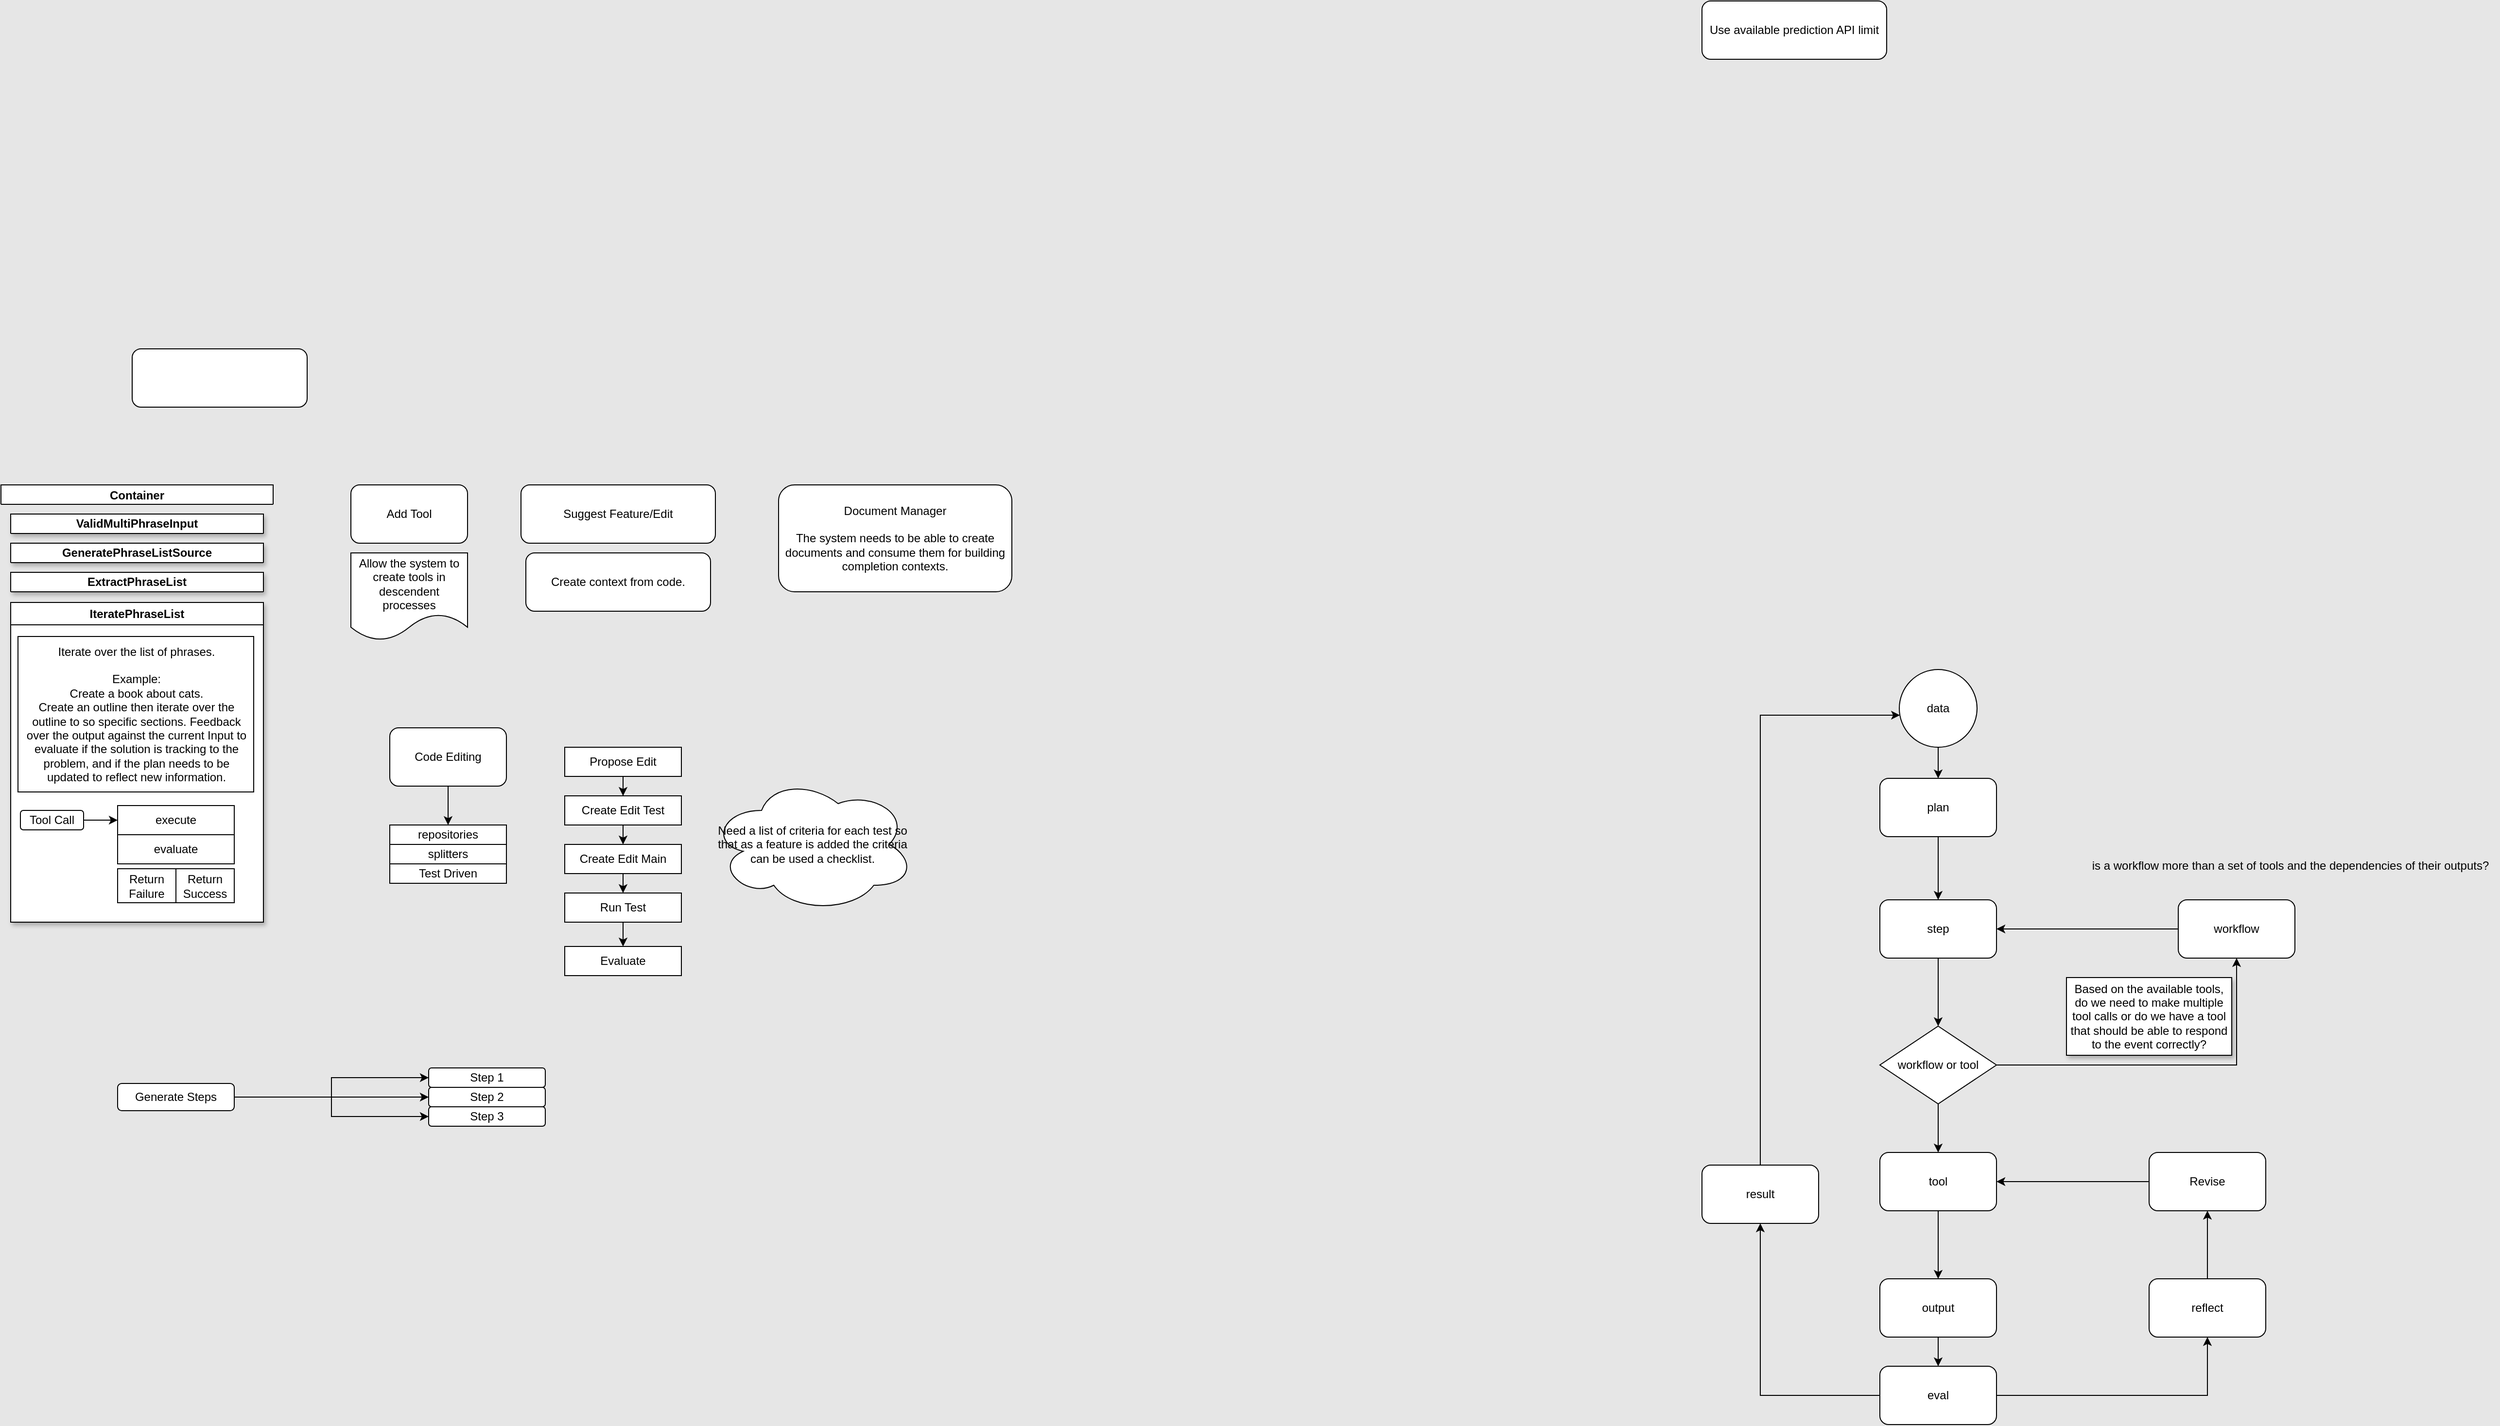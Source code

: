 <mxfile version="26.2.14">
  <diagram name="Page-1" id="hSJv2u5-FxoKJNzQkAV-">
    <mxGraphModel dx="1330" dy="1611" grid="1" gridSize="10" guides="1" tooltips="1" connect="1" arrows="1" fold="1" page="1" pageScale="1" pageWidth="850" pageHeight="1100" background="#E6E6E6" math="0" shadow="0">
      <root>
        <mxCell id="0" />
        <mxCell id="1" parent="0" />
        <mxCell id="GETbyj5P_YYwZANEKlcK-13" value="" style="edgeStyle=orthogonalEdgeStyle;rounded=0;orthogonalLoop=1;jettySize=auto;html=1;exitX=1;exitY=0.5;exitDx=0;exitDy=0;entryX=0;entryY=0.5;entryDx=0;entryDy=0;" parent="1" source="GETbyj5P_YYwZANEKlcK-50" target="GETbyj5P_YYwZANEKlcK-12" edge="1">
          <mxGeometry relative="1" as="geometry" />
        </mxCell>
        <mxCell id="GETbyj5P_YYwZANEKlcK-16" style="edgeStyle=orthogonalEdgeStyle;rounded=0;orthogonalLoop=1;jettySize=auto;html=1;exitX=1;exitY=0.5;exitDx=0;exitDy=0;entryX=0;entryY=0.5;entryDx=0;entryDy=0;" parent="1" source="GETbyj5P_YYwZANEKlcK-50" target="GETbyj5P_YYwZANEKlcK-14" edge="1">
          <mxGeometry relative="1" as="geometry" />
        </mxCell>
        <mxCell id="GETbyj5P_YYwZANEKlcK-17" style="edgeStyle=orthogonalEdgeStyle;rounded=0;orthogonalLoop=1;jettySize=auto;html=1;exitX=1;exitY=0.5;exitDx=0;exitDy=0;entryX=0;entryY=0.5;entryDx=0;entryDy=0;" parent="1" source="GETbyj5P_YYwZANEKlcK-50" target="GETbyj5P_YYwZANEKlcK-15" edge="1">
          <mxGeometry relative="1" as="geometry" />
        </mxCell>
        <mxCell id="GETbyj5P_YYwZANEKlcK-12" value="Step 1&lt;span style=&quot;color: rgba(0, 0, 0, 0); font-family: monospace; font-size: 0px; text-align: start; text-wrap-mode: nowrap;&quot;&gt;%3CmxGraphModel%3E%3Croot%3E%3CmxCell%20id%3D%220%22%2F%3E%3CmxCell%20id%3D%221%22%20parent%3D%220%22%2F%3E%3CmxCell%20id%3D%222%22%20value%3D%22Phase%202%22%20style%3D%22rounded%3D1%3BwhiteSpace%3Dwrap%3Bhtml%3D1%3B%22%20vertex%3D%221%22%20parent%3D%221%22%3E%3CmxGeometry%20x%3D%22680%22%20y%3D%22110%22%20width%3D%22120%22%20height%3D%2260%22%20as%3D%22geometry%22%2F%3E%3C%2FmxCell%3E%3C%2Froot%3E%3C%2FmxGraphModel%3E&lt;/span&gt;" style="rounded=1;whiteSpace=wrap;html=1;" parent="1" vertex="1">
          <mxGeometry x="550" y="170" width="120" height="20" as="geometry" />
        </mxCell>
        <mxCell id="GETbyj5P_YYwZANEKlcK-14" value="Step 2&lt;span style=&quot;color: rgba(0, 0, 0, 0); font-family: monospace; font-size: 0px; text-align: start; text-wrap-mode: nowrap;&quot;&gt;%3CmxGraphModel%3E%3Croot%3E%3CmxCell%20id%3D%220%22%2F%3E%3CmxCell%20id%3D%221%22%20parent%3D%220%22%2F%3E%3CmxCell%20id%3D%222%22%20value%3D%22Step%201%26lt%3Bspan%20style%3D%26quot%3Bcolor%3A%20rgba(0%2C%200%2C%200%2C%200)%3B%20font-family%3A%20monospace%3B%20font-size%3A%200px%3B%20text-align%3A%20start%3B%20text-wrap-mode%3A%20nowrap%3B%26quot%3B%26gt%3B%253CmxGraphModel%253E%253Croot%253E%253CmxCell%2520id%253D%25220%2522%252F%253E%253CmxCell%2520id%253D%25221%2522%2520parent%253D%25220%2522%252F%253E%253CmxCell%2520id%253D%25222%2522%2520value%253D%2522Phase%25202%2522%2520style%253D%2522rounded%253D1%253BwhiteSpace%253Dwrap%253Bhtml%253D1%253B%2522%2520vertex%253D%25221%2522%2520parent%253D%25221%2522%253E%253CmxGeometry%2520x%253D%2522680%2522%2520y%253D%2522110%2522%2520width%253D%2522120%2522%2520height%253D%252260%2522%2520as%253D%2522geometry%2522%252F%253E%253C%252FmxCell%253E%253C%252Froot%253E%253C%252FmxGraphModel%253E%26lt%3B%2Fspan%26gt%3B%22%20style%3D%22rounded%3D1%3BwhiteSpace%3Dwrap%3Bhtml%3D1%3B%22%20vertex%3D%221%22%20parent%3D%221%22%3E%3CmxGeometry%20x%3D%22880%22%20y%3D%2240%22%20width%3D%22120%22%20height%3D%2260%22%20as%3D%22geometry%22%2F%3E%3C%2FmxCell%3E%3C%2Froot%3E%3C%2FmxGraphModel%3E&lt;/span&gt;" style="rounded=1;whiteSpace=wrap;html=1;" parent="1" vertex="1">
          <mxGeometry x="550" y="190" width="120" height="20" as="geometry" />
        </mxCell>
        <mxCell id="GETbyj5P_YYwZANEKlcK-15" value="Step 3" style="rounded=1;whiteSpace=wrap;html=1;" parent="1" vertex="1">
          <mxGeometry x="550" y="210" width="120" height="20" as="geometry" />
        </mxCell>
        <mxCell id="GETbyj5P_YYwZANEKlcK-50" value="Generate Steps" style="rounded=1;whiteSpace=wrap;html=1;" parent="1" vertex="1">
          <mxGeometry x="230" y="186" width="120" height="28" as="geometry" />
        </mxCell>
        <mxCell id="cMDd89x_xVnOQtX1BIiP-1" value="Create context from code." style="rounded=1;whiteSpace=wrap;html=1;" parent="1" vertex="1">
          <mxGeometry x="650" y="-360" width="190" height="60" as="geometry" />
        </mxCell>
        <mxCell id="cMDd89x_xVnOQtX1BIiP-2" value="Suggest Feature/Edit" style="rounded=1;whiteSpace=wrap;html=1;" parent="1" vertex="1">
          <mxGeometry x="645" y="-430" width="200" height="60" as="geometry" />
        </mxCell>
        <mxCell id="cMDd89x_xVnOQtX1BIiP-3" value="Use available prediction API limit" style="rounded=1;whiteSpace=wrap;html=1;" parent="1" vertex="1">
          <mxGeometry x="1860" y="-928" width="190" height="60" as="geometry" />
        </mxCell>
        <mxCell id="xY59ZEsb-rLchHEWTIaU-1" value="Document Manager&lt;div&gt;&lt;br&gt;The system needs to be able to create documents and consume them for building completion contexts.&lt;/div&gt;" style="rounded=1;whiteSpace=wrap;html=1;" parent="1" vertex="1">
          <mxGeometry x="910" y="-430" width="240" height="110" as="geometry" />
        </mxCell>
        <mxCell id="xY59ZEsb-rLchHEWTIaU-2" value="&amp;nbsp;" style="rounded=1;whiteSpace=wrap;html=1;" parent="1" vertex="1">
          <mxGeometry x="245" y="-570" width="180" height="60" as="geometry" />
        </mxCell>
        <mxCell id="4o9Aga6gmgFH_9fT-B03-1" value="Code Editing" style="rounded=1;whiteSpace=wrap;html=1;" parent="1" vertex="1">
          <mxGeometry x="510" y="-180" width="120" height="60" as="geometry" />
        </mxCell>
        <mxCell id="4o9Aga6gmgFH_9fT-B03-2" value="repositories" style="whiteSpace=wrap;html=1;" parent="1" vertex="1">
          <mxGeometry x="510" y="-80" width="120" height="20" as="geometry" />
        </mxCell>
        <mxCell id="4o9Aga6gmgFH_9fT-B03-3" style="edgeStyle=orthogonalEdgeStyle;rounded=0;orthogonalLoop=1;jettySize=auto;html=1;exitX=0.5;exitY=1;exitDx=0;exitDy=0;" parent="1" source="4o9Aga6gmgFH_9fT-B03-1" target="4o9Aga6gmgFH_9fT-B03-2" edge="1">
          <mxGeometry relative="1" as="geometry" />
        </mxCell>
        <mxCell id="4o9Aga6gmgFH_9fT-B03-4" value="splitters" style="whiteSpace=wrap;html=1;" parent="1" vertex="1">
          <mxGeometry x="510" y="-60" width="120" height="20" as="geometry" />
        </mxCell>
        <mxCell id="4o9Aga6gmgFH_9fT-B03-5" value="Test Driven" style="whiteSpace=wrap;html=1;" parent="1" vertex="1">
          <mxGeometry x="510" y="-40" width="120" height="20" as="geometry" />
        </mxCell>
        <mxCell id="4o9Aga6gmgFH_9fT-B03-9" value="" style="edgeStyle=orthogonalEdgeStyle;rounded=0;orthogonalLoop=1;jettySize=auto;html=1;" parent="1" source="4o9Aga6gmgFH_9fT-B03-7" target="4o9Aga6gmgFH_9fT-B03-8" edge="1">
          <mxGeometry relative="1" as="geometry" />
        </mxCell>
        <mxCell id="4o9Aga6gmgFH_9fT-B03-7" value="Propose Edit" style="whiteSpace=wrap;html=1;" parent="1" vertex="1">
          <mxGeometry x="690" y="-160" width="120" height="30" as="geometry" />
        </mxCell>
        <mxCell id="4o9Aga6gmgFH_9fT-B03-13" style="edgeStyle=orthogonalEdgeStyle;rounded=0;orthogonalLoop=1;jettySize=auto;html=1;exitX=0.5;exitY=1;exitDx=0;exitDy=0;entryX=0.5;entryY=0;entryDx=0;entryDy=0;" parent="1" source="4o9Aga6gmgFH_9fT-B03-8" target="4o9Aga6gmgFH_9fT-B03-10" edge="1">
          <mxGeometry relative="1" as="geometry" />
        </mxCell>
        <mxCell id="4o9Aga6gmgFH_9fT-B03-8" value="Create Edit Test" style="whiteSpace=wrap;html=1;" parent="1" vertex="1">
          <mxGeometry x="690" y="-110" width="120" height="30" as="geometry" />
        </mxCell>
        <mxCell id="4o9Aga6gmgFH_9fT-B03-15" style="edgeStyle=orthogonalEdgeStyle;rounded=0;orthogonalLoop=1;jettySize=auto;html=1;exitX=0.5;exitY=1;exitDx=0;exitDy=0;entryX=0.5;entryY=0;entryDx=0;entryDy=0;" parent="1" source="4o9Aga6gmgFH_9fT-B03-10" target="4o9Aga6gmgFH_9fT-B03-14" edge="1">
          <mxGeometry relative="1" as="geometry" />
        </mxCell>
        <mxCell id="4o9Aga6gmgFH_9fT-B03-10" value="Create Edit Main" style="whiteSpace=wrap;html=1;" parent="1" vertex="1">
          <mxGeometry x="690" y="-60" width="120" height="30" as="geometry" />
        </mxCell>
        <mxCell id="4o9Aga6gmgFH_9fT-B03-17" style="edgeStyle=orthogonalEdgeStyle;rounded=0;orthogonalLoop=1;jettySize=auto;html=1;exitX=0.5;exitY=1;exitDx=0;exitDy=0;entryX=0.5;entryY=0;entryDx=0;entryDy=0;" parent="1" source="4o9Aga6gmgFH_9fT-B03-14" target="4o9Aga6gmgFH_9fT-B03-16" edge="1">
          <mxGeometry relative="1" as="geometry" />
        </mxCell>
        <mxCell id="4o9Aga6gmgFH_9fT-B03-14" value="Run Test" style="whiteSpace=wrap;html=1;" parent="1" vertex="1">
          <mxGeometry x="690" y="-10" width="120" height="30" as="geometry" />
        </mxCell>
        <mxCell id="4o9Aga6gmgFH_9fT-B03-16" value="Evaluate" style="whiteSpace=wrap;html=1;" parent="1" vertex="1">
          <mxGeometry x="690" y="45" width="120" height="30" as="geometry" />
        </mxCell>
        <mxCell id="4o9Aga6gmgFH_9fT-B03-18" value="Need a list of criteria for each test so that as a feature is added the criteria can be used a checklist." style="ellipse;shape=cloud;whiteSpace=wrap;html=1;" parent="1" vertex="1">
          <mxGeometry x="840" y="-130" width="210" height="140" as="geometry" />
        </mxCell>
        <mxCell id="VCqCBCBZ_VbBb2Snjpwb-1" value="Add Tool" style="rounded=1;whiteSpace=wrap;html=1;" parent="1" vertex="1">
          <mxGeometry x="470" y="-430" width="120" height="60" as="geometry" />
        </mxCell>
        <mxCell id="VCqCBCBZ_VbBb2Snjpwb-2" value="Allow the system to create tools in descendent processes" style="shape=document;whiteSpace=wrap;html=1;boundedLbl=1;" parent="1" vertex="1">
          <mxGeometry x="470" y="-360" width="120" height="90" as="geometry" />
        </mxCell>
        <mxCell id="VCqCBCBZ_VbBb2Snjpwb-3" value="data" style="ellipse;whiteSpace=wrap;html=1;" parent="1" vertex="1">
          <mxGeometry x="2063" y="-240" width="80" height="80" as="geometry" />
        </mxCell>
        <mxCell id="VCqCBCBZ_VbBb2Snjpwb-13" style="edgeStyle=orthogonalEdgeStyle;rounded=0;orthogonalLoop=1;jettySize=auto;html=1;exitX=0.5;exitY=1;exitDx=0;exitDy=0;entryX=0.5;entryY=0;entryDx=0;entryDy=0;" parent="1" source="VCqCBCBZ_VbBb2Snjpwb-18" target="VCqCBCBZ_VbBb2Snjpwb-6" edge="1">
          <mxGeometry relative="1" as="geometry" />
        </mxCell>
        <mxCell id="nzE7-ngNFehU8ziRlf7g-7" style="edgeStyle=orthogonalEdgeStyle;rounded=0;orthogonalLoop=1;jettySize=auto;html=1;exitX=0.5;exitY=1;exitDx=0;exitDy=0;entryX=0.5;entryY=0;entryDx=0;entryDy=0;" edge="1" parent="1" source="VCqCBCBZ_VbBb2Snjpwb-5" target="VCqCBCBZ_VbBb2Snjpwb-18">
          <mxGeometry relative="1" as="geometry" />
        </mxCell>
        <mxCell id="VCqCBCBZ_VbBb2Snjpwb-5" value="tool" style="rounded=1;whiteSpace=wrap;html=1;" parent="1" vertex="1">
          <mxGeometry x="2043" y="257" width="120" height="60" as="geometry" />
        </mxCell>
        <mxCell id="VCqCBCBZ_VbBb2Snjpwb-7" style="edgeStyle=orthogonalEdgeStyle;rounded=0;orthogonalLoop=1;jettySize=auto;html=1;entryX=0.5;entryY=1;entryDx=0;entryDy=0;" parent="1" source="VCqCBCBZ_VbBb2Snjpwb-10" target="VCqCBCBZ_VbBb2Snjpwb-8" edge="1">
          <mxGeometry relative="1" as="geometry">
            <mxPoint x="2050" y="97" as="targetPoint" />
          </mxGeometry>
        </mxCell>
        <mxCell id="VCqCBCBZ_VbBb2Snjpwb-29" style="edgeStyle=orthogonalEdgeStyle;rounded=0;orthogonalLoop=1;jettySize=auto;html=1;" parent="1" source="VCqCBCBZ_VbBb2Snjpwb-6" target="VCqCBCBZ_VbBb2Snjpwb-10" edge="1">
          <mxGeometry relative="1" as="geometry" />
        </mxCell>
        <mxCell id="VCqCBCBZ_VbBb2Snjpwb-32" style="edgeStyle=orthogonalEdgeStyle;rounded=0;orthogonalLoop=1;jettySize=auto;html=1;" parent="1" source="VCqCBCBZ_VbBb2Snjpwb-6" target="VCqCBCBZ_VbBb2Snjpwb-25" edge="1">
          <mxGeometry relative="1" as="geometry" />
        </mxCell>
        <mxCell id="VCqCBCBZ_VbBb2Snjpwb-6" value="eval" style="rounded=1;whiteSpace=wrap;html=1;" parent="1" vertex="1">
          <mxGeometry x="2043" y="477" width="120" height="60" as="geometry" />
        </mxCell>
        <mxCell id="VCqCBCBZ_VbBb2Snjpwb-9" style="edgeStyle=orthogonalEdgeStyle;rounded=0;orthogonalLoop=1;jettySize=auto;html=1;" parent="1" source="VCqCBCBZ_VbBb2Snjpwb-8" target="VCqCBCBZ_VbBb2Snjpwb-5" edge="1">
          <mxGeometry relative="1" as="geometry">
            <mxPoint x="2190" y="237" as="targetPoint" />
          </mxGeometry>
        </mxCell>
        <mxCell id="VCqCBCBZ_VbBb2Snjpwb-8" value="Revise" style="rounded=1;whiteSpace=wrap;html=1;" parent="1" vertex="1">
          <mxGeometry x="2320" y="257" width="120" height="60" as="geometry" />
        </mxCell>
        <mxCell id="VCqCBCBZ_VbBb2Snjpwb-18" value="output" style="rounded=1;whiteSpace=wrap;html=1;" parent="1" vertex="1">
          <mxGeometry x="2043" y="387" width="120" height="60" as="geometry" />
        </mxCell>
        <mxCell id="VCqCBCBZ_VbBb2Snjpwb-33" style="edgeStyle=orthogonalEdgeStyle;rounded=0;orthogonalLoop=1;jettySize=auto;html=1;exitX=0.5;exitY=0;exitDx=0;exitDy=0;" parent="1" source="VCqCBCBZ_VbBb2Snjpwb-25" target="VCqCBCBZ_VbBb2Snjpwb-3" edge="1">
          <mxGeometry relative="1" as="geometry">
            <mxPoint x="1803" y="187" as="targetPoint" />
            <Array as="points">
              <mxPoint x="1920" y="-193" />
            </Array>
          </mxGeometry>
        </mxCell>
        <mxCell id="VCqCBCBZ_VbBb2Snjpwb-25" value="result" style="rounded=1;whiteSpace=wrap;html=1;" parent="1" vertex="1">
          <mxGeometry x="1860" y="270" width="120" height="60" as="geometry" />
        </mxCell>
        <mxCell id="VCqCBCBZ_VbBb2Snjpwb-10" value="reflect" style="rounded=1;whiteSpace=wrap;html=1;" parent="1" vertex="1">
          <mxGeometry x="2320" y="387" width="120" height="60" as="geometry" />
        </mxCell>
        <mxCell id="VCqCBCBZ_VbBb2Snjpwb-35" value="is a workflow more than a set of tools and the dependencies of their outputs?" style="text;html=1;align=center;verticalAlign=middle;resizable=0;points=[];autosize=1;strokeColor=none;fillColor=none;" parent="1" vertex="1">
          <mxGeometry x="2250" y="-53" width="430" height="30" as="geometry" />
        </mxCell>
        <mxCell id="nzE7-ngNFehU8ziRlf7g-10" style="edgeStyle=orthogonalEdgeStyle;rounded=0;orthogonalLoop=1;jettySize=auto;html=1;" edge="1" parent="1" source="nzE7-ngNFehU8ziRlf7g-16" target="VCqCBCBZ_VbBb2Snjpwb-42">
          <mxGeometry relative="1" as="geometry">
            <Array as="points" />
          </mxGeometry>
        </mxCell>
        <mxCell id="VCqCBCBZ_VbBb2Snjpwb-39" value="workflow or tool" style="rhombus;whiteSpace=wrap;html=1;" parent="1" vertex="1">
          <mxGeometry x="2043" y="127" width="120" height="80" as="geometry" />
        </mxCell>
        <mxCell id="nzE7-ngNFehU8ziRlf7g-4" value="" style="edgeStyle=orthogonalEdgeStyle;rounded=0;orthogonalLoop=1;jettySize=auto;html=1;exitX=0.5;exitY=1;exitDx=0;exitDy=0;" edge="1" parent="1" source="VCqCBCBZ_VbBb2Snjpwb-39" target="VCqCBCBZ_VbBb2Snjpwb-5">
          <mxGeometry relative="1" as="geometry">
            <mxPoint x="2143" y="177" as="sourcePoint" />
            <mxPoint x="2143" y="197" as="targetPoint" />
          </mxGeometry>
        </mxCell>
        <mxCell id="nzE7-ngNFehU8ziRlf7g-5" value="" style="edgeStyle=orthogonalEdgeStyle;rounded=0;orthogonalLoop=1;jettySize=auto;html=1;exitX=0.5;exitY=1;exitDx=0;exitDy=0;" edge="1" parent="1" source="VCqCBCBZ_VbBb2Snjpwb-3" target="VCqCBCBZ_VbBb2Snjpwb-23">
          <mxGeometry relative="1" as="geometry">
            <mxPoint x="2143" y="-153" as="sourcePoint" />
            <mxPoint x="2143" y="-28" as="targetPoint" />
          </mxGeometry>
        </mxCell>
        <mxCell id="VCqCBCBZ_VbBb2Snjpwb-23" value="plan" style="rounded=1;whiteSpace=wrap;html=1;" parent="1" vertex="1">
          <mxGeometry x="2043" y="-128" width="120" height="60" as="geometry" />
        </mxCell>
        <mxCell id="nzE7-ngNFehU8ziRlf7g-9" value="&lt;span style=&quot;background-color: rgb(255, 255, 255);&quot;&gt;Based on the available tools, do we need to make multiple tool calls or do we have a tool that should be able to respond to the event correctly?&lt;/span&gt;" style="rounded=0;whiteSpace=wrap;html=1;shadow=1;" vertex="1" parent="1">
          <mxGeometry x="2235" y="77" width="170" height="80" as="geometry" />
        </mxCell>
        <mxCell id="nzE7-ngNFehU8ziRlf7g-12" value="" style="edgeStyle=orthogonalEdgeStyle;rounded=0;orthogonalLoop=1;jettySize=auto;html=1;exitX=0.5;exitY=1;exitDx=0;exitDy=0;" edge="1" parent="1" source="VCqCBCBZ_VbBb2Snjpwb-23" target="VCqCBCBZ_VbBb2Snjpwb-42">
          <mxGeometry relative="1" as="geometry">
            <mxPoint x="2143" y="-23" as="sourcePoint" />
            <mxPoint x="2143" y="77" as="targetPoint" />
          </mxGeometry>
        </mxCell>
        <mxCell id="nzE7-ngNFehU8ziRlf7g-15" style="edgeStyle=orthogonalEdgeStyle;rounded=0;orthogonalLoop=1;jettySize=auto;html=1;exitX=0.5;exitY=1;exitDx=0;exitDy=0;" edge="1" parent="1" source="VCqCBCBZ_VbBb2Snjpwb-42" target="VCqCBCBZ_VbBb2Snjpwb-39">
          <mxGeometry relative="1" as="geometry" />
        </mxCell>
        <mxCell id="VCqCBCBZ_VbBb2Snjpwb-42" value="step" style="rounded=1;whiteSpace=wrap;html=1;" parent="1" vertex="1">
          <mxGeometry x="2043" y="-3" width="120" height="60" as="geometry" />
        </mxCell>
        <mxCell id="nzE7-ngNFehU8ziRlf7g-17" value="" style="edgeStyle=orthogonalEdgeStyle;rounded=0;orthogonalLoop=1;jettySize=auto;html=1;" edge="1" parent="1" source="VCqCBCBZ_VbBb2Snjpwb-39" target="nzE7-ngNFehU8ziRlf7g-16">
          <mxGeometry relative="1" as="geometry">
            <mxPoint x="2210" y="167" as="sourcePoint" />
            <mxPoint x="2210" y="27" as="targetPoint" />
          </mxGeometry>
        </mxCell>
        <mxCell id="nzE7-ngNFehU8ziRlf7g-16" value="workflow" style="rounded=1;whiteSpace=wrap;html=1;" vertex="1" parent="1">
          <mxGeometry x="2350" y="-3" width="120" height="60" as="geometry" />
        </mxCell>
        <mxCell id="nzE7-ngNFehU8ziRlf7g-19" value="Container" style="swimlane;snapToPoint=0;movableLabel=0;autosize=0;fixedWidth=0;resizeWidth=1;resizeHeight=1;treeFolding=0;treeMoving=0;moveCells=0;resizable=1;expand=0;collapsible=1;backgroundOutline=0;movable=1;autosizeGrid=1;enumerate=0;noLabel=0;portConstraintRotation=0;fixDash=0;container=1;" vertex="1" parent="1">
          <mxGeometry x="110" y="-430" width="280" height="20" as="geometry">
            <mxRectangle x="130" y="-350" width="280" height="20" as="alternateBounds" />
          </mxGeometry>
        </mxCell>
        <mxCell id="GETbyj5P_YYwZANEKlcK-43" value="IteratePhraseList" style="swimlane;whiteSpace=wrap;html=1;swimlaneFillColor=default;shadow=1;part=1;autosize=1;autosizeGrid=0;" parent="nzE7-ngNFehU8ziRlf7g-19" vertex="1">
          <mxGeometry x="10" y="121" width="260" height="329" as="geometry">
            <mxRectangle x="10" y="121" width="260" height="20" as="alternateBounds" />
          </mxGeometry>
        </mxCell>
        <mxCell id="GETbyj5P_YYwZANEKlcK-44" value="Iterate over the list of phrases.&lt;br&gt;&lt;br&gt;Example:&lt;br&gt;Create a book about cats.&lt;br&gt;Create an outline then iterate over the outline to so specific sections. Feedback over the output against the current Input to evaluate if the solution is tracking to the problem, and if the plan needs to be updated to reflect new information." style="whiteSpace=wrap;html=1;noLabel=0;labelPadding=0;overflow=visible;absoluteArcSize=0;imageAspect=1;portConstraintRotation=0;snapToPoint=1;part=1;backgroundOutline=1;autosize=1;autosizeGrid=1;fixedWidth=1;resizeWidth=1;treeFolding=0;treeMoving=0;enumerate=0;comic=0;spacing=4;" parent="GETbyj5P_YYwZANEKlcK-43" vertex="1">
          <mxGeometry x="7.5" y="35" width="242.5" height="160" as="geometry" />
        </mxCell>
        <mxCell id="cMDd89x_xVnOQtX1BIiP-4" style="edgeStyle=orthogonalEdgeStyle;rounded=0;orthogonalLoop=1;jettySize=auto;html=1;exitX=1;exitY=0.5;exitDx=0;exitDy=0;entryX=0;entryY=0.5;entryDx=0;entryDy=0;" parent="GETbyj5P_YYwZANEKlcK-43" source="GETbyj5P_YYwZANEKlcK-24" target="JYHLU_MuSt27tHj3S0xl-2" edge="1">
          <mxGeometry relative="1" as="geometry" />
        </mxCell>
        <mxCell id="GETbyj5P_YYwZANEKlcK-24" value="Tool Call" style="rounded=1;whiteSpace=wrap;html=1;" parent="GETbyj5P_YYwZANEKlcK-43" vertex="1">
          <mxGeometry x="10" y="214" width="65" height="20" as="geometry" />
        </mxCell>
        <mxCell id="GETbyj5P_YYwZANEKlcK-56" value="Return&lt;br&gt;Success" style="whiteSpace=wrap;html=1;" parent="GETbyj5P_YYwZANEKlcK-43" vertex="1">
          <mxGeometry x="170" y="274" width="60" height="35" as="geometry" />
        </mxCell>
        <mxCell id="GETbyj5P_YYwZANEKlcK-55" value="Return&lt;br&gt;Failure" style="whiteSpace=wrap;html=1;" parent="GETbyj5P_YYwZANEKlcK-43" vertex="1">
          <mxGeometry x="110" y="274" width="60" height="35" as="geometry" />
        </mxCell>
        <mxCell id="JYHLU_MuSt27tHj3S0xl-1" value="evaluate" style="whiteSpace=wrap;html=1;" parent="GETbyj5P_YYwZANEKlcK-43" vertex="1">
          <mxGeometry x="110" y="239" width="120" height="30" as="geometry" />
        </mxCell>
        <mxCell id="JYHLU_MuSt27tHj3S0xl-2" value="execute" style="whiteSpace=wrap;html=1;" parent="GETbyj5P_YYwZANEKlcK-43" vertex="1">
          <mxGeometry x="110" y="209" width="120" height="30" as="geometry" />
        </mxCell>
        <mxCell id="GETbyj5P_YYwZANEKlcK-34" value="ExtractPhraseList" style="swimlane;whiteSpace=wrap;html=1;rounded=0;shadow=1;swimlaneLine=1;glass=0;noLabel=0;strokeColor=default;horizontal=1;fixDash=0;container=1;metaEdit=0;backgroundOutline=0;autosize=1;treeFolding=0;fixedWidth=0;autosizeGrid=1;separatorColor=#242424;swimlaneFillColor=default;perimeter=rectanglePerimeter;snapToPoint=0;portConstraintRotation=0;gradientColor=none;perimeterSpacing=0;swimlaneHead=1;editable=1;movable=1;resizable=1;rotatable=1;deletable=1;locked=0;connectable=1;" parent="nzE7-ngNFehU8ziRlf7g-19" vertex="1" collapsed="1">
          <mxGeometry x="10" y="90" width="260" height="20" as="geometry">
            <mxRectangle x="10" y="90" width="260" height="160" as="alternateBounds" />
          </mxGeometry>
        </mxCell>
        <mxCell id="GETbyj5P_YYwZANEKlcK-35" value="Extract the list of phrases&lt;br&gt;&lt;br&gt;Example:&lt;br&gt;Isolate the steps for creating the book to be send for further analysis." style="whiteSpace=wrap;html=1;" parent="GETbyj5P_YYwZANEKlcK-34" vertex="1">
          <mxGeometry x="5" y="63" width="245" height="87" as="geometry" />
        </mxCell>
        <mxCell id="GETbyj5P_YYwZANEKlcK-59" value="Extract the Phrase List from the returned PhraseListSource." style="whiteSpace=wrap;html=1;align=left;textShadow=1;" parent="GETbyj5P_YYwZANEKlcK-34" vertex="1">
          <mxGeometry x="7.5" y="30" width="242.5" height="30" as="geometry" />
        </mxCell>
        <mxCell id="GETbyj5P_YYwZANEKlcK-40" value="GeneratePhraseListSource" style="swimlane;whiteSpace=wrap;html=1;shadow=1;" parent="nzE7-ngNFehU8ziRlf7g-19" vertex="1" collapsed="1">
          <mxGeometry x="10" y="60" width="260" height="20" as="geometry">
            <mxRectangle x="10" y="60" width="260" height="200" as="alternateBounds" />
          </mxGeometry>
        </mxCell>
        <mxCell id="GETbyj5P_YYwZANEKlcK-41" value="Generate a list of phrases&lt;br&gt;&lt;br&gt;Example:&lt;br&gt;Generate a Set of Steps for writing the book." style="whiteSpace=wrap;html=1;" parent="GETbyj5P_YYwZANEKlcK-40" vertex="1">
          <mxGeometry y="23" width="260" height="87" as="geometry" />
        </mxCell>
        <mxCell id="GETbyj5P_YYwZANEKlcK-57" value="Generate a PhraseListSource&amp;nbsp;for the ValidMultiPhraseInput. This is a single output that profiles the contours of the PhraseListGoal as actionable assertions." style="whiteSpace=wrap;html=1;align=left;textShadow=1;" parent="GETbyj5P_YYwZANEKlcK-40" vertex="1">
          <mxGeometry y="110" width="260" height="90" as="geometry" />
        </mxCell>
        <mxCell id="GETbyj5P_YYwZANEKlcK-48" value="ValidMultiPhraseInput" style="swimlane;whiteSpace=wrap;html=1;shadow=1;swimlaneFillColor=default;" parent="nzE7-ngNFehU8ziRlf7g-19" vertex="1" collapsed="1">
          <mxGeometry x="10" y="30" width="260" height="20" as="geometry">
            <mxRectangle x="10" y="30" width="260" height="190" as="alternateBounds" />
          </mxGeometry>
        </mxCell>
        <mxCell id="GETbyj5P_YYwZANEKlcK-49" value="Evaluate input for parsing&lt;br&gt;&lt;br&gt;Example:&lt;br&gt;Create a book about cats.&lt;div&gt;&lt;br&gt;Is this a valid input for parsing?&amp;nbsp;&lt;br&gt;Yes, creating a book about cats requires several steps.&lt;/div&gt;" style="whiteSpace=wrap;html=1;" parent="GETbyj5P_YYwZANEKlcK-48" vertex="1">
          <mxGeometry x="10" y="33" width="240" height="147" as="geometry" />
        </mxCell>
      </root>
    </mxGraphModel>
  </diagram>
</mxfile>
